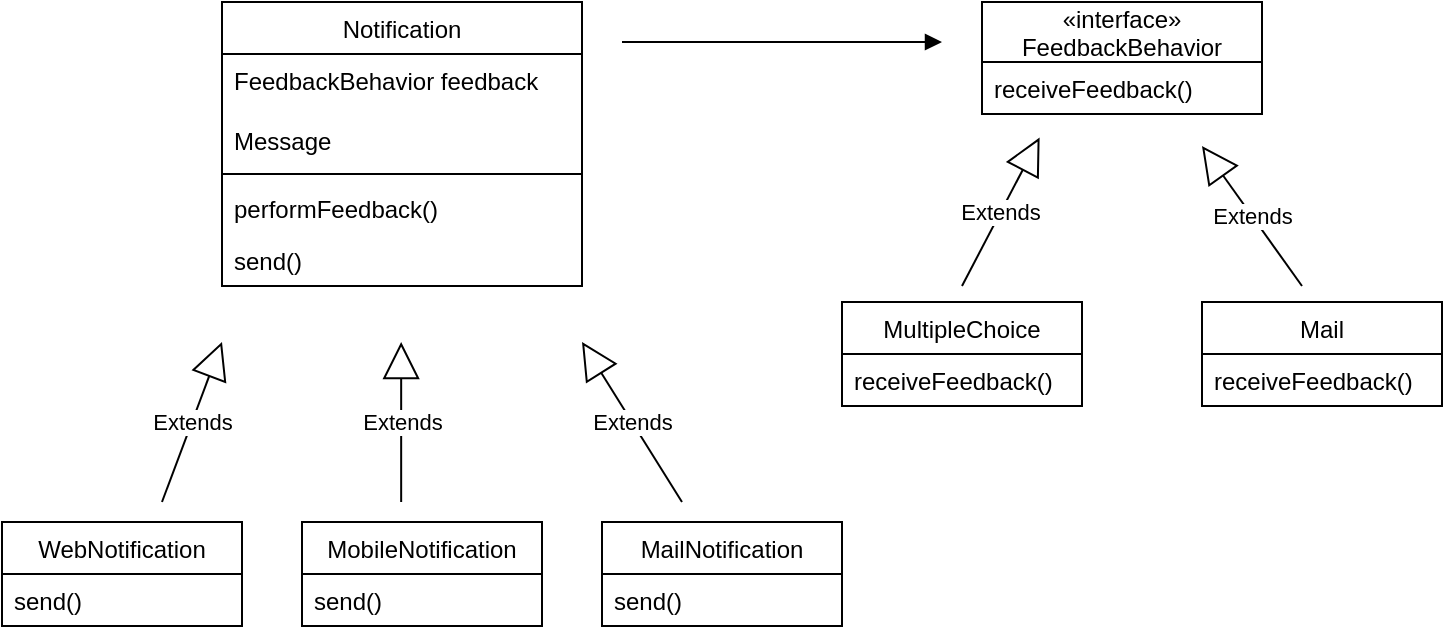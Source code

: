 <mxfile version="15.1.4" type="device"><diagram id="77y3yVuYVYSHPYv9rvku" name="Page-1"><mxGraphModel dx="1038" dy="579" grid="1" gridSize="10" guides="1" tooltips="1" connect="1" arrows="1" fold="1" page="1" pageScale="1" pageWidth="850" pageHeight="1100" math="0" shadow="0"><root><mxCell id="0"/><mxCell id="1" parent="0"/><mxCell id="9H_f1WIMZ0w3vcbiea28-1" value="Notification" style="swimlane;fontStyle=0;childLayout=stackLayout;horizontal=1;startSize=26;fillColor=none;horizontalStack=0;resizeParent=1;resizeParentMax=0;resizeLast=0;collapsible=1;marginBottom=0;" parent="1" vertex="1"><mxGeometry x="150" y="70" width="180" height="142" as="geometry"/></mxCell><mxCell id="9H_f1WIMZ0w3vcbiea28-19" value="FeedbackBehavior feedback" style="text;strokeColor=none;fillColor=none;align=left;verticalAlign=top;spacingLeft=4;spacingRight=4;overflow=hidden;rotatable=0;points=[[0,0.5],[1,0.5]];portConstraint=eastwest;" parent="9H_f1WIMZ0w3vcbiea28-1" vertex="1"><mxGeometry y="26" width="180" height="30" as="geometry"/></mxCell><mxCell id="9H_f1WIMZ0w3vcbiea28-2" value="Message" style="text;strokeColor=none;fillColor=none;align=left;verticalAlign=top;spacingLeft=4;spacingRight=4;overflow=hidden;rotatable=0;points=[[0,0.5],[1,0.5]];portConstraint=eastwest;" parent="9H_f1WIMZ0w3vcbiea28-1" vertex="1"><mxGeometry y="56" width="180" height="26" as="geometry"/></mxCell><mxCell id="9H_f1WIMZ0w3vcbiea28-5" value="" style="line;strokeWidth=1;fillColor=none;align=left;verticalAlign=middle;spacingTop=-1;spacingLeft=3;spacingRight=3;rotatable=0;labelPosition=right;points=[];portConstraint=eastwest;" parent="9H_f1WIMZ0w3vcbiea28-1" vertex="1"><mxGeometry y="82" width="180" height="8" as="geometry"/></mxCell><mxCell id="9H_f1WIMZ0w3vcbiea28-3" value="performFeedback()" style="text;strokeColor=none;fillColor=none;align=left;verticalAlign=top;spacingLeft=4;spacingRight=4;overflow=hidden;rotatable=0;points=[[0,0.5],[1,0.5]];portConstraint=eastwest;" parent="9H_f1WIMZ0w3vcbiea28-1" vertex="1"><mxGeometry y="90" width="180" height="26" as="geometry"/></mxCell><mxCell id="mMFQJ5XjzJJAErTrHVA2-18" value="send()" style="text;strokeColor=none;fillColor=none;align=left;verticalAlign=top;spacingLeft=4;spacingRight=4;overflow=hidden;rotatable=0;points=[[0,0.5],[1,0.5]];portConstraint=eastwest;" vertex="1" parent="9H_f1WIMZ0w3vcbiea28-1"><mxGeometry y="116" width="180" height="26" as="geometry"/></mxCell><mxCell id="9H_f1WIMZ0w3vcbiea28-11" value="Extends" style="endArrow=block;endSize=16;endFill=0;html=1;" parent="1" edge="1"><mxGeometry width="160" relative="1" as="geometry"><mxPoint x="120" y="320" as="sourcePoint"/><mxPoint x="150" y="240" as="targetPoint"/></mxGeometry></mxCell><mxCell id="9H_f1WIMZ0w3vcbiea28-16" value="MobileNotification" style="swimlane;fontStyle=0;childLayout=stackLayout;horizontal=1;startSize=26;fillColor=none;horizontalStack=0;resizeParent=1;resizeParentMax=0;resizeLast=0;collapsible=1;marginBottom=0;" parent="1" vertex="1"><mxGeometry x="190" y="330" width="120" height="52" as="geometry"/></mxCell><mxCell id="9H_f1WIMZ0w3vcbiea28-17" value="send()" style="text;strokeColor=none;fillColor=none;align=left;verticalAlign=top;spacingLeft=4;spacingRight=4;overflow=hidden;rotatable=0;points=[[0,0.5],[1,0.5]];portConstraint=eastwest;" parent="9H_f1WIMZ0w3vcbiea28-16" vertex="1"><mxGeometry y="26" width="120" height="26" as="geometry"/></mxCell><mxCell id="9H_f1WIMZ0w3vcbiea28-18" value="Extends" style="endArrow=block;endSize=16;endFill=0;html=1;" parent="1" edge="1"><mxGeometry width="160" relative="1" as="geometry"><mxPoint x="380" y="320" as="sourcePoint"/><mxPoint x="330" y="240" as="targetPoint"/></mxGeometry></mxCell><mxCell id="9H_f1WIMZ0w3vcbiea28-20" value="WebNotification" style="swimlane;fontStyle=0;childLayout=stackLayout;horizontal=1;startSize=26;fillColor=none;horizontalStack=0;resizeParent=1;resizeParentMax=0;resizeLast=0;collapsible=1;marginBottom=0;" parent="1" vertex="1"><mxGeometry x="40" y="330" width="120" height="52" as="geometry"/></mxCell><mxCell id="9H_f1WIMZ0w3vcbiea28-21" value="send()" style="text;strokeColor=none;fillColor=none;align=left;verticalAlign=top;spacingLeft=4;spacingRight=4;overflow=hidden;rotatable=0;points=[[0,0.5],[1,0.5]];portConstraint=eastwest;" parent="9H_f1WIMZ0w3vcbiea28-20" vertex="1"><mxGeometry y="26" width="120" height="26" as="geometry"/></mxCell><mxCell id="9H_f1WIMZ0w3vcbiea28-22" value="MultipleChoice" style="swimlane;fontStyle=0;childLayout=stackLayout;horizontal=1;startSize=26;fillColor=none;horizontalStack=0;resizeParent=1;resizeParentMax=0;resizeLast=0;collapsible=1;marginBottom=0;" parent="1" vertex="1"><mxGeometry x="460" y="220" width="120" height="52" as="geometry"/></mxCell><mxCell id="mMFQJ5XjzJJAErTrHVA2-11" value="receiveFeedback()" style="text;strokeColor=none;fillColor=none;align=left;verticalAlign=top;spacingLeft=4;spacingRight=4;overflow=hidden;rotatable=0;points=[[0,0.5],[1,0.5]];portConstraint=eastwest;" vertex="1" parent="9H_f1WIMZ0w3vcbiea28-22"><mxGeometry y="26" width="120" height="26" as="geometry"/></mxCell><mxCell id="9H_f1WIMZ0w3vcbiea28-24" value="Extends" style="endArrow=block;endSize=16;endFill=0;html=1;" parent="1" edge="1"><mxGeometry width="160" relative="1" as="geometry"><mxPoint x="239.58" y="320" as="sourcePoint"/><mxPoint x="239.58" y="240" as="targetPoint"/></mxGeometry></mxCell><mxCell id="mMFQJ5XjzJJAErTrHVA2-4" value="Extends" style="endArrow=block;endSize=16;endFill=0;html=1;entryX=0.171;entryY=1.116;entryDx=0;entryDy=0;entryPerimeter=0;" edge="1" parent="1"><mxGeometry width="160" relative="1" as="geometry"><mxPoint x="520" y="212" as="sourcePoint"/><mxPoint x="558.81" y="137.8" as="targetPoint"/></mxGeometry></mxCell><mxCell id="mMFQJ5XjzJJAErTrHVA2-7" value="«interface»&#10;FeedbackBehavior" style="swimlane;fontStyle=0;childLayout=stackLayout;horizontal=1;startSize=30;fillColor=none;horizontalStack=0;resizeParent=1;resizeParentMax=0;resizeLast=0;collapsible=1;marginBottom=0;" vertex="1" parent="1"><mxGeometry x="530" y="70" width="140" height="56" as="geometry"/></mxCell><mxCell id="mMFQJ5XjzJJAErTrHVA2-6" value="receiveFeedback()" style="text;strokeColor=none;fillColor=none;align=left;verticalAlign=top;spacingLeft=4;spacingRight=4;overflow=hidden;rotatable=0;points=[[0,0.5],[1,0.5]];portConstraint=eastwest;" vertex="1" parent="mMFQJ5XjzJJAErTrHVA2-7"><mxGeometry y="30" width="140" height="26" as="geometry"/></mxCell><mxCell id="mMFQJ5XjzJJAErTrHVA2-12" value="Mail" style="swimlane;fontStyle=0;childLayout=stackLayout;horizontal=1;startSize=26;fillColor=none;horizontalStack=0;resizeParent=1;resizeParentMax=0;resizeLast=0;collapsible=1;marginBottom=0;" vertex="1" parent="1"><mxGeometry x="640" y="220" width="120" height="52" as="geometry"/></mxCell><mxCell id="mMFQJ5XjzJJAErTrHVA2-13" value="receiveFeedback()" style="text;strokeColor=none;fillColor=none;align=left;verticalAlign=top;spacingLeft=4;spacingRight=4;overflow=hidden;rotatable=0;points=[[0,0.5],[1,0.5]];portConstraint=eastwest;" vertex="1" parent="mMFQJ5XjzJJAErTrHVA2-12"><mxGeometry y="26" width="120" height="26" as="geometry"/></mxCell><mxCell id="mMFQJ5XjzJJAErTrHVA2-14" value="Extends" style="endArrow=block;endSize=16;endFill=0;html=1;" edge="1" parent="1"><mxGeometry width="160" relative="1" as="geometry"><mxPoint x="690" y="212" as="sourcePoint"/><mxPoint x="640" y="142" as="targetPoint"/></mxGeometry></mxCell><mxCell id="mMFQJ5XjzJJAErTrHVA2-15" value="MailNotification" style="swimlane;fontStyle=0;childLayout=stackLayout;horizontal=1;startSize=26;fillColor=none;horizontalStack=0;resizeParent=1;resizeParentMax=0;resizeLast=0;collapsible=1;marginBottom=0;" vertex="1" parent="1"><mxGeometry x="340" y="330" width="120" height="52" as="geometry"/></mxCell><mxCell id="mMFQJ5XjzJJAErTrHVA2-17" value="send()" style="text;strokeColor=none;fillColor=none;align=left;verticalAlign=top;spacingLeft=4;spacingRight=4;overflow=hidden;rotatable=0;points=[[0,0.5],[1,0.5]];portConstraint=eastwest;" vertex="1" parent="mMFQJ5XjzJJAErTrHVA2-15"><mxGeometry y="26" width="120" height="26" as="geometry"/></mxCell><mxCell id="mMFQJ5XjzJJAErTrHVA2-19" value="" style="endArrow=block;endFill=1;html=1;edgeStyle=orthogonalEdgeStyle;align=left;verticalAlign=top;" edge="1" parent="1"><mxGeometry x="-0.875" y="-20" relative="1" as="geometry"><mxPoint x="350" y="90" as="sourcePoint"/><mxPoint x="510" y="90" as="targetPoint"/><mxPoint as="offset"/></mxGeometry></mxCell></root></mxGraphModel></diagram></mxfile>